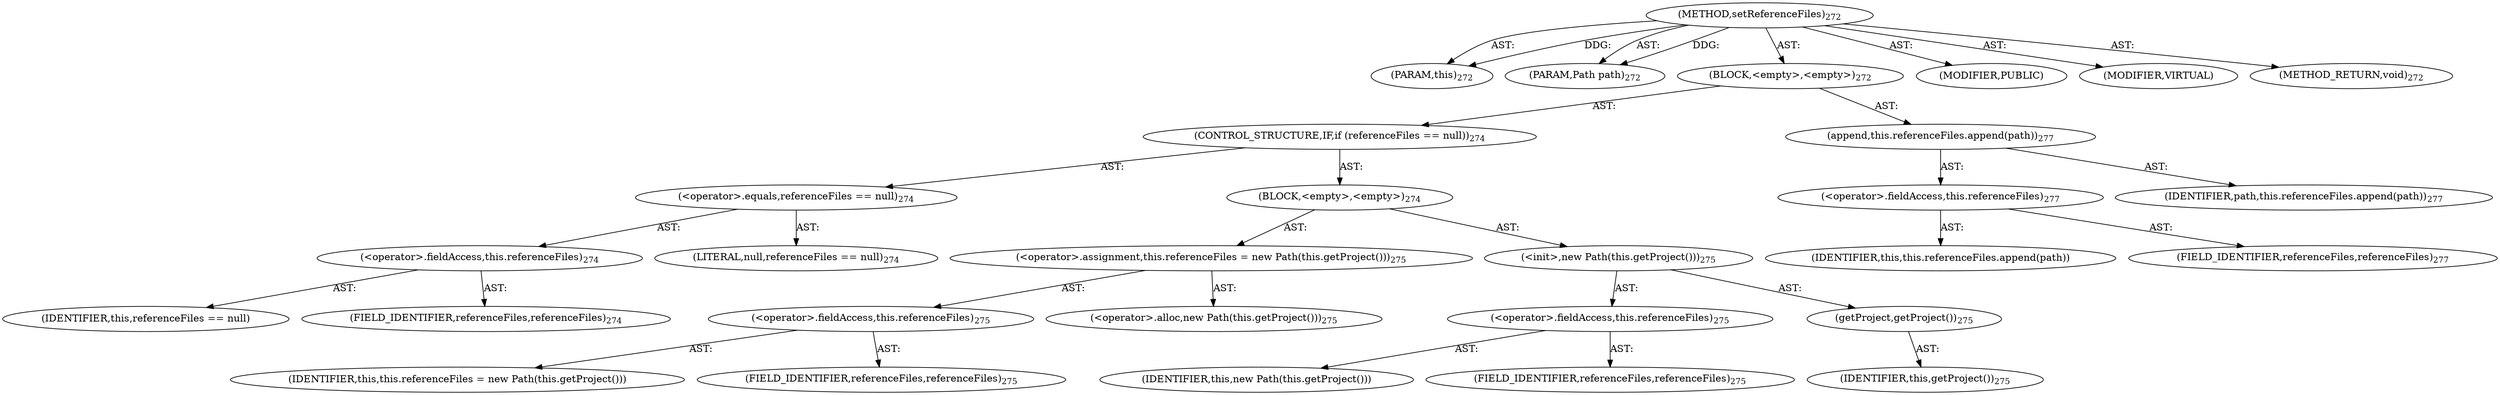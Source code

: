 digraph "setReferenceFiles" {  
"111669149700" [label = <(METHOD,setReferenceFiles)<SUB>272</SUB>> ]
"115964116993" [label = <(PARAM,this)<SUB>272</SUB>> ]
"115964117017" [label = <(PARAM,Path path)<SUB>272</SUB>> ]
"25769803782" [label = <(BLOCK,&lt;empty&gt;,&lt;empty&gt;)<SUB>272</SUB>> ]
"47244640258" [label = <(CONTROL_STRUCTURE,IF,if (referenceFiles == null))<SUB>274</SUB>> ]
"30064771126" [label = <(&lt;operator&gt;.equals,referenceFiles == null)<SUB>274</SUB>> ]
"30064771127" [label = <(&lt;operator&gt;.fieldAccess,this.referenceFiles)<SUB>274</SUB>> ]
"68719476810" [label = <(IDENTIFIER,this,referenceFiles == null)> ]
"55834574872" [label = <(FIELD_IDENTIFIER,referenceFiles,referenceFiles)<SUB>274</SUB>> ]
"90194313232" [label = <(LITERAL,null,referenceFiles == null)<SUB>274</SUB>> ]
"25769803783" [label = <(BLOCK,&lt;empty&gt;,&lt;empty&gt;)<SUB>274</SUB>> ]
"30064771128" [label = <(&lt;operator&gt;.assignment,this.referenceFiles = new Path(this.getProject()))<SUB>275</SUB>> ]
"30064771129" [label = <(&lt;operator&gt;.fieldAccess,this.referenceFiles)<SUB>275</SUB>> ]
"68719476811" [label = <(IDENTIFIER,this,this.referenceFiles = new Path(this.getProject()))> ]
"55834574873" [label = <(FIELD_IDENTIFIER,referenceFiles,referenceFiles)<SUB>275</SUB>> ]
"30064771130" [label = <(&lt;operator&gt;.alloc,new Path(this.getProject()))<SUB>275</SUB>> ]
"30064771131" [label = <(&lt;init&gt;,new Path(this.getProject()))<SUB>275</SUB>> ]
"30064771132" [label = <(&lt;operator&gt;.fieldAccess,this.referenceFiles)<SUB>275</SUB>> ]
"68719476812" [label = <(IDENTIFIER,this,new Path(this.getProject()))> ]
"55834574874" [label = <(FIELD_IDENTIFIER,referenceFiles,referenceFiles)<SUB>275</SUB>> ]
"30064771133" [label = <(getProject,getProject())<SUB>275</SUB>> ]
"68719476737" [label = <(IDENTIFIER,this,getProject())<SUB>275</SUB>> ]
"30064771134" [label = <(append,this.referenceFiles.append(path))<SUB>277</SUB>> ]
"30064771135" [label = <(&lt;operator&gt;.fieldAccess,this.referenceFiles)<SUB>277</SUB>> ]
"68719476813" [label = <(IDENTIFIER,this,this.referenceFiles.append(path))> ]
"55834574875" [label = <(FIELD_IDENTIFIER,referenceFiles,referenceFiles)<SUB>277</SUB>> ]
"68719476814" [label = <(IDENTIFIER,path,this.referenceFiles.append(path))<SUB>277</SUB>> ]
"133143986207" [label = <(MODIFIER,PUBLIC)> ]
"133143986208" [label = <(MODIFIER,VIRTUAL)> ]
"128849018884" [label = <(METHOD_RETURN,void)<SUB>272</SUB>> ]
  "111669149700" -> "115964116993"  [ label = "AST: "] 
  "111669149700" -> "115964117017"  [ label = "AST: "] 
  "111669149700" -> "25769803782"  [ label = "AST: "] 
  "111669149700" -> "133143986207"  [ label = "AST: "] 
  "111669149700" -> "133143986208"  [ label = "AST: "] 
  "111669149700" -> "128849018884"  [ label = "AST: "] 
  "25769803782" -> "47244640258"  [ label = "AST: "] 
  "25769803782" -> "30064771134"  [ label = "AST: "] 
  "47244640258" -> "30064771126"  [ label = "AST: "] 
  "47244640258" -> "25769803783"  [ label = "AST: "] 
  "30064771126" -> "30064771127"  [ label = "AST: "] 
  "30064771126" -> "90194313232"  [ label = "AST: "] 
  "30064771127" -> "68719476810"  [ label = "AST: "] 
  "30064771127" -> "55834574872"  [ label = "AST: "] 
  "25769803783" -> "30064771128"  [ label = "AST: "] 
  "25769803783" -> "30064771131"  [ label = "AST: "] 
  "30064771128" -> "30064771129"  [ label = "AST: "] 
  "30064771128" -> "30064771130"  [ label = "AST: "] 
  "30064771129" -> "68719476811"  [ label = "AST: "] 
  "30064771129" -> "55834574873"  [ label = "AST: "] 
  "30064771131" -> "30064771132"  [ label = "AST: "] 
  "30064771131" -> "30064771133"  [ label = "AST: "] 
  "30064771132" -> "68719476812"  [ label = "AST: "] 
  "30064771132" -> "55834574874"  [ label = "AST: "] 
  "30064771133" -> "68719476737"  [ label = "AST: "] 
  "30064771134" -> "30064771135"  [ label = "AST: "] 
  "30064771134" -> "68719476814"  [ label = "AST: "] 
  "30064771135" -> "68719476813"  [ label = "AST: "] 
  "30064771135" -> "55834574875"  [ label = "AST: "] 
  "111669149700" -> "115964116993"  [ label = "DDG: "] 
  "111669149700" -> "115964117017"  [ label = "DDG: "] 
}
